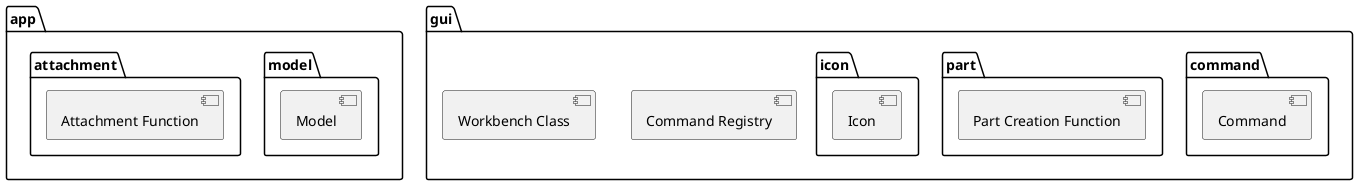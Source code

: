 @startuml

package "app" {
  folder "model" {
      [Model]
  }
  folder "attachment" {
      [Attachment Function]
  }
}

package "gui" {
  folder "command" {
      [Command]
  }
  folder "part" {
      [Part Creation Function]
  }
  folder "icon" {
      [Icon]
  }
  [Command Registry]
  [Workbench Class]
}

@enduml
